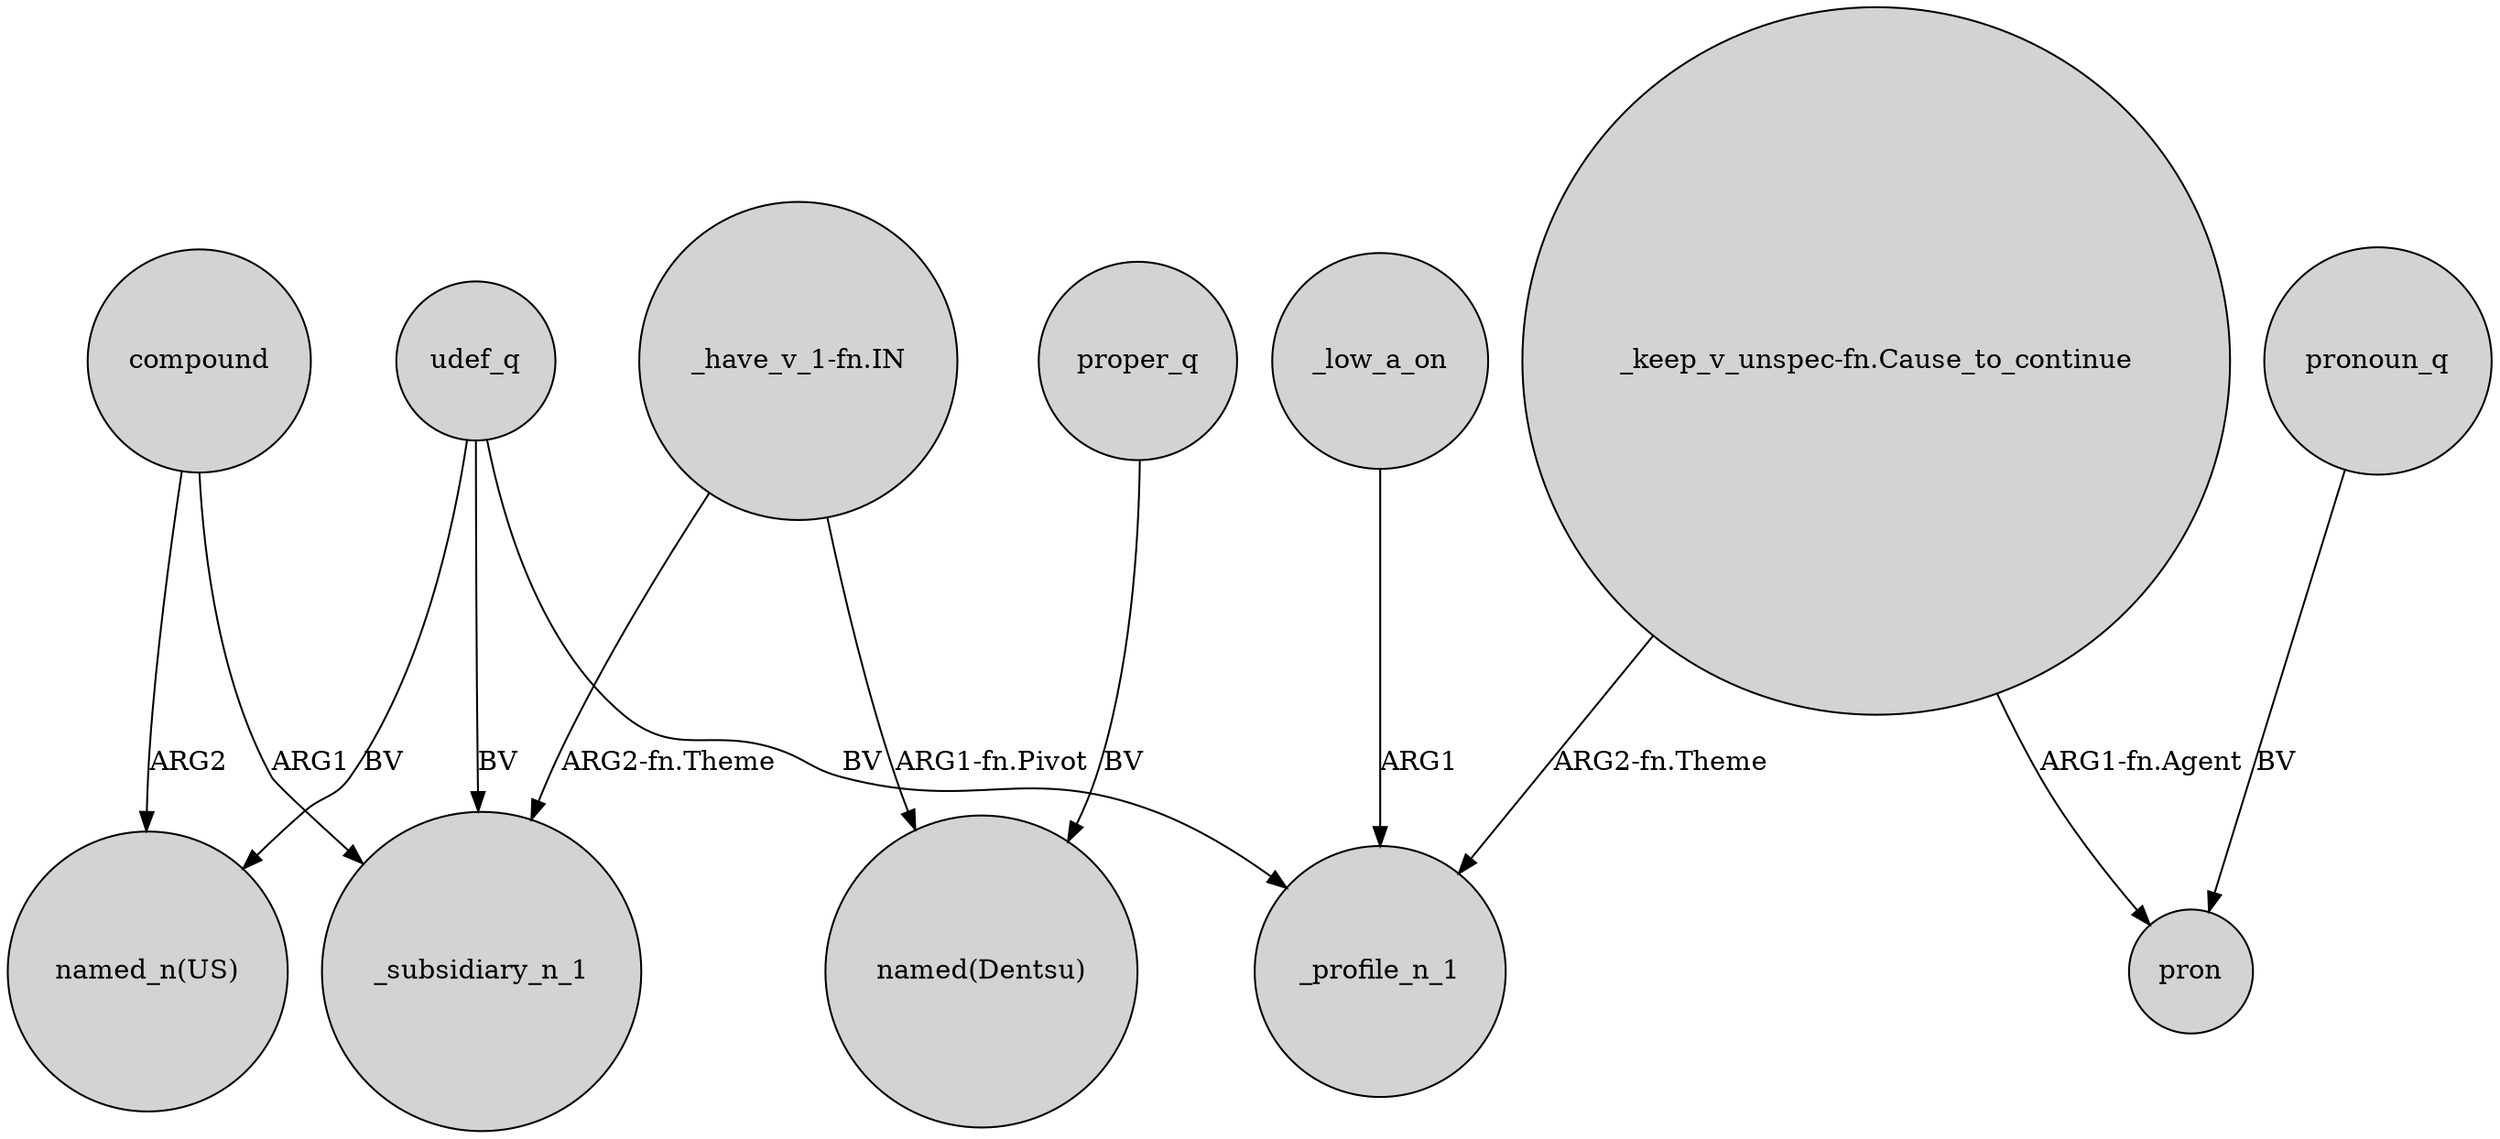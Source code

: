 digraph {
	node [shape=circle style=filled]
	udef_q -> "named_n(US)" [label=BV]
	"_have_v_1-fn.IN" -> "named(Dentsu)" [label="ARG1-fn.Pivot"]
	"_keep_v_unspec-fn.Cause_to_continue" -> _profile_n_1 [label="ARG2-fn.Theme"]
	_low_a_on -> _profile_n_1 [label=ARG1]
	"_have_v_1-fn.IN" -> _subsidiary_n_1 [label="ARG2-fn.Theme"]
	udef_q -> _profile_n_1 [label=BV]
	udef_q -> _subsidiary_n_1 [label=BV]
	proper_q -> "named(Dentsu)" [label=BV]
	compound -> "named_n(US)" [label=ARG2]
	"_keep_v_unspec-fn.Cause_to_continue" -> pron [label="ARG1-fn.Agent"]
	compound -> _subsidiary_n_1 [label=ARG1]
	pronoun_q -> pron [label=BV]
}
